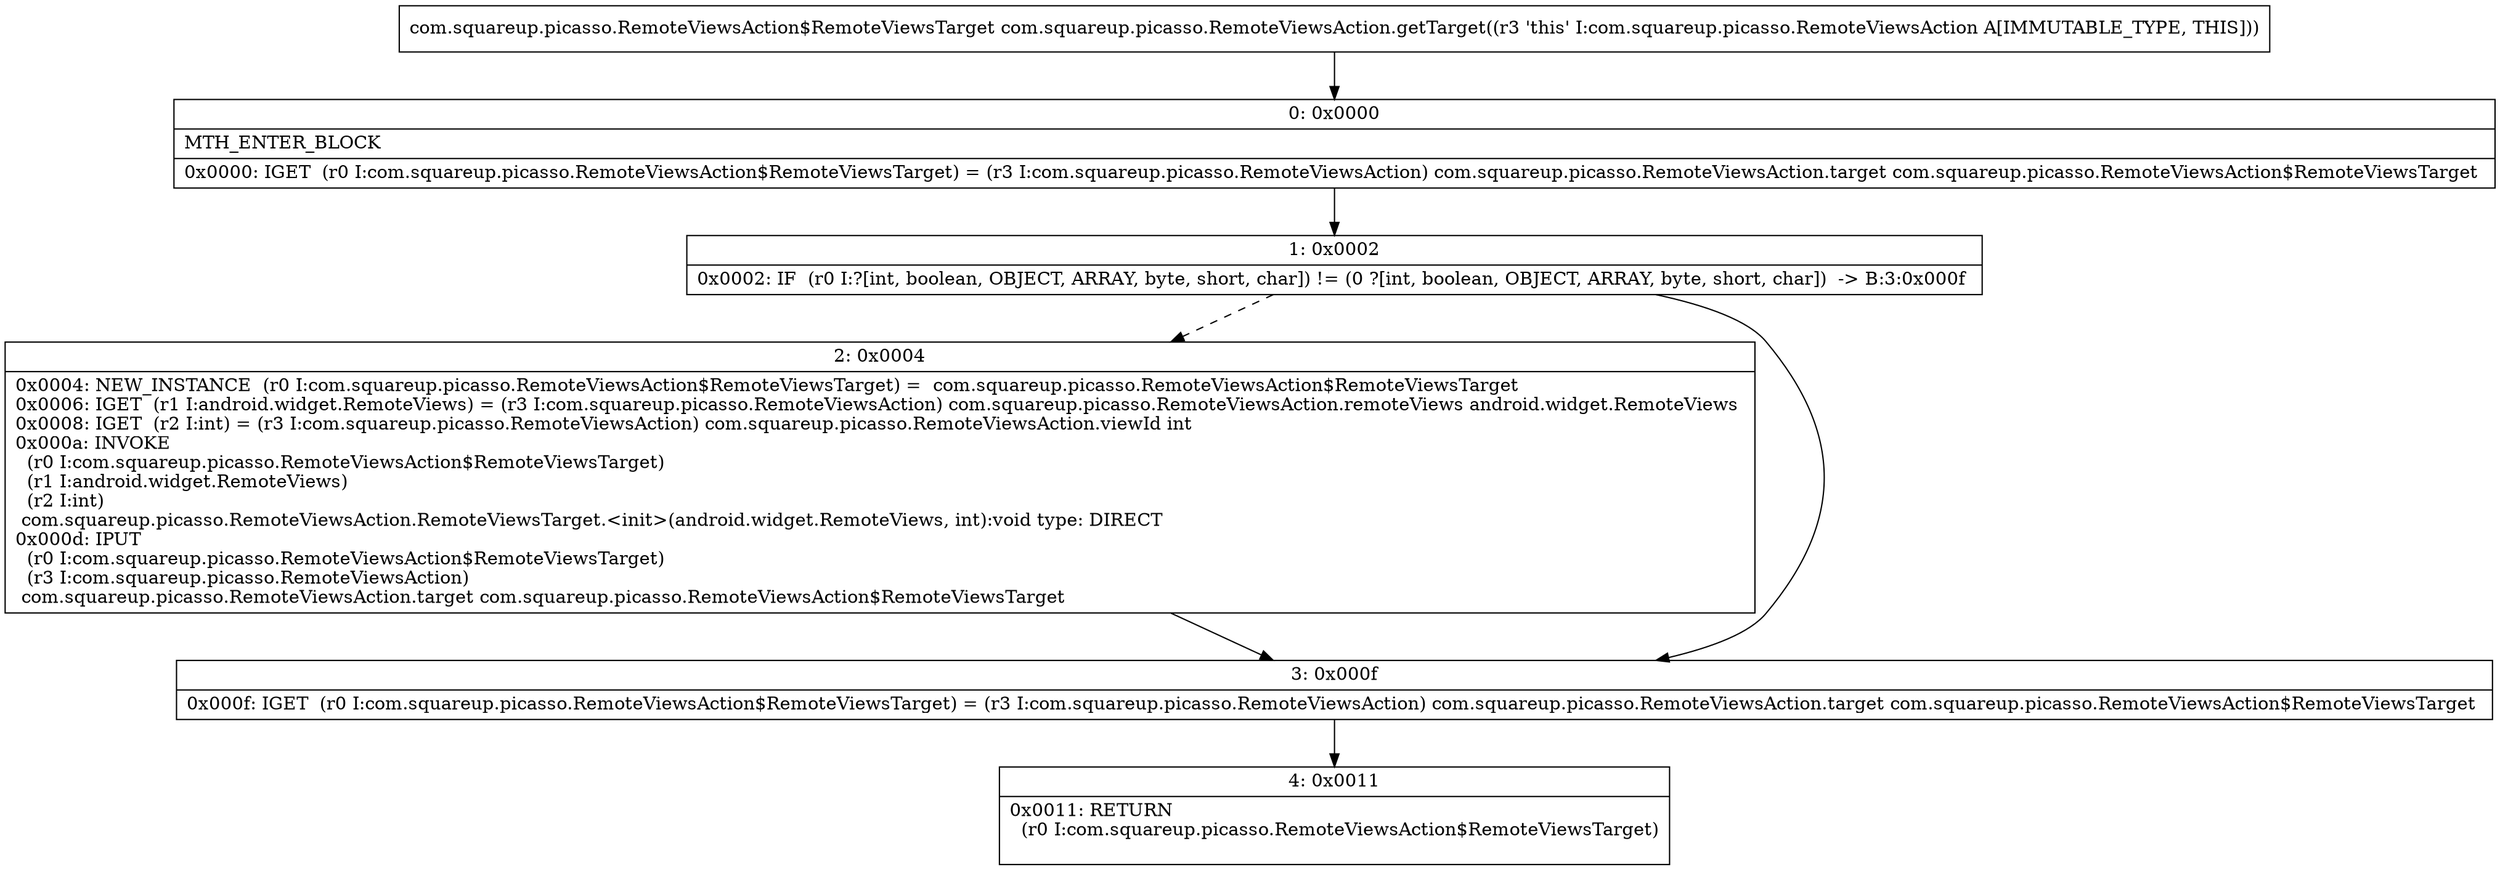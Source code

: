 digraph "CFG forcom.squareup.picasso.RemoteViewsAction.getTarget()Lcom\/squareup\/picasso\/RemoteViewsAction$RemoteViewsTarget;" {
Node_0 [shape=record,label="{0\:\ 0x0000|MTH_ENTER_BLOCK\l|0x0000: IGET  (r0 I:com.squareup.picasso.RemoteViewsAction$RemoteViewsTarget) = (r3 I:com.squareup.picasso.RemoteViewsAction) com.squareup.picasso.RemoteViewsAction.target com.squareup.picasso.RemoteViewsAction$RemoteViewsTarget \l}"];
Node_1 [shape=record,label="{1\:\ 0x0002|0x0002: IF  (r0 I:?[int, boolean, OBJECT, ARRAY, byte, short, char]) != (0 ?[int, boolean, OBJECT, ARRAY, byte, short, char])  \-\> B:3:0x000f \l}"];
Node_2 [shape=record,label="{2\:\ 0x0004|0x0004: NEW_INSTANCE  (r0 I:com.squareup.picasso.RemoteViewsAction$RemoteViewsTarget) =  com.squareup.picasso.RemoteViewsAction$RemoteViewsTarget \l0x0006: IGET  (r1 I:android.widget.RemoteViews) = (r3 I:com.squareup.picasso.RemoteViewsAction) com.squareup.picasso.RemoteViewsAction.remoteViews android.widget.RemoteViews \l0x0008: IGET  (r2 I:int) = (r3 I:com.squareup.picasso.RemoteViewsAction) com.squareup.picasso.RemoteViewsAction.viewId int \l0x000a: INVOKE  \l  (r0 I:com.squareup.picasso.RemoteViewsAction$RemoteViewsTarget)\l  (r1 I:android.widget.RemoteViews)\l  (r2 I:int)\l com.squareup.picasso.RemoteViewsAction.RemoteViewsTarget.\<init\>(android.widget.RemoteViews, int):void type: DIRECT \l0x000d: IPUT  \l  (r0 I:com.squareup.picasso.RemoteViewsAction$RemoteViewsTarget)\l  (r3 I:com.squareup.picasso.RemoteViewsAction)\l com.squareup.picasso.RemoteViewsAction.target com.squareup.picasso.RemoteViewsAction$RemoteViewsTarget \l}"];
Node_3 [shape=record,label="{3\:\ 0x000f|0x000f: IGET  (r0 I:com.squareup.picasso.RemoteViewsAction$RemoteViewsTarget) = (r3 I:com.squareup.picasso.RemoteViewsAction) com.squareup.picasso.RemoteViewsAction.target com.squareup.picasso.RemoteViewsAction$RemoteViewsTarget \l}"];
Node_4 [shape=record,label="{4\:\ 0x0011|0x0011: RETURN  \l  (r0 I:com.squareup.picasso.RemoteViewsAction$RemoteViewsTarget)\l \l}"];
MethodNode[shape=record,label="{com.squareup.picasso.RemoteViewsAction$RemoteViewsTarget com.squareup.picasso.RemoteViewsAction.getTarget((r3 'this' I:com.squareup.picasso.RemoteViewsAction A[IMMUTABLE_TYPE, THIS])) }"];
MethodNode -> Node_0;
Node_0 -> Node_1;
Node_1 -> Node_2[style=dashed];
Node_1 -> Node_3;
Node_2 -> Node_3;
Node_3 -> Node_4;
}

